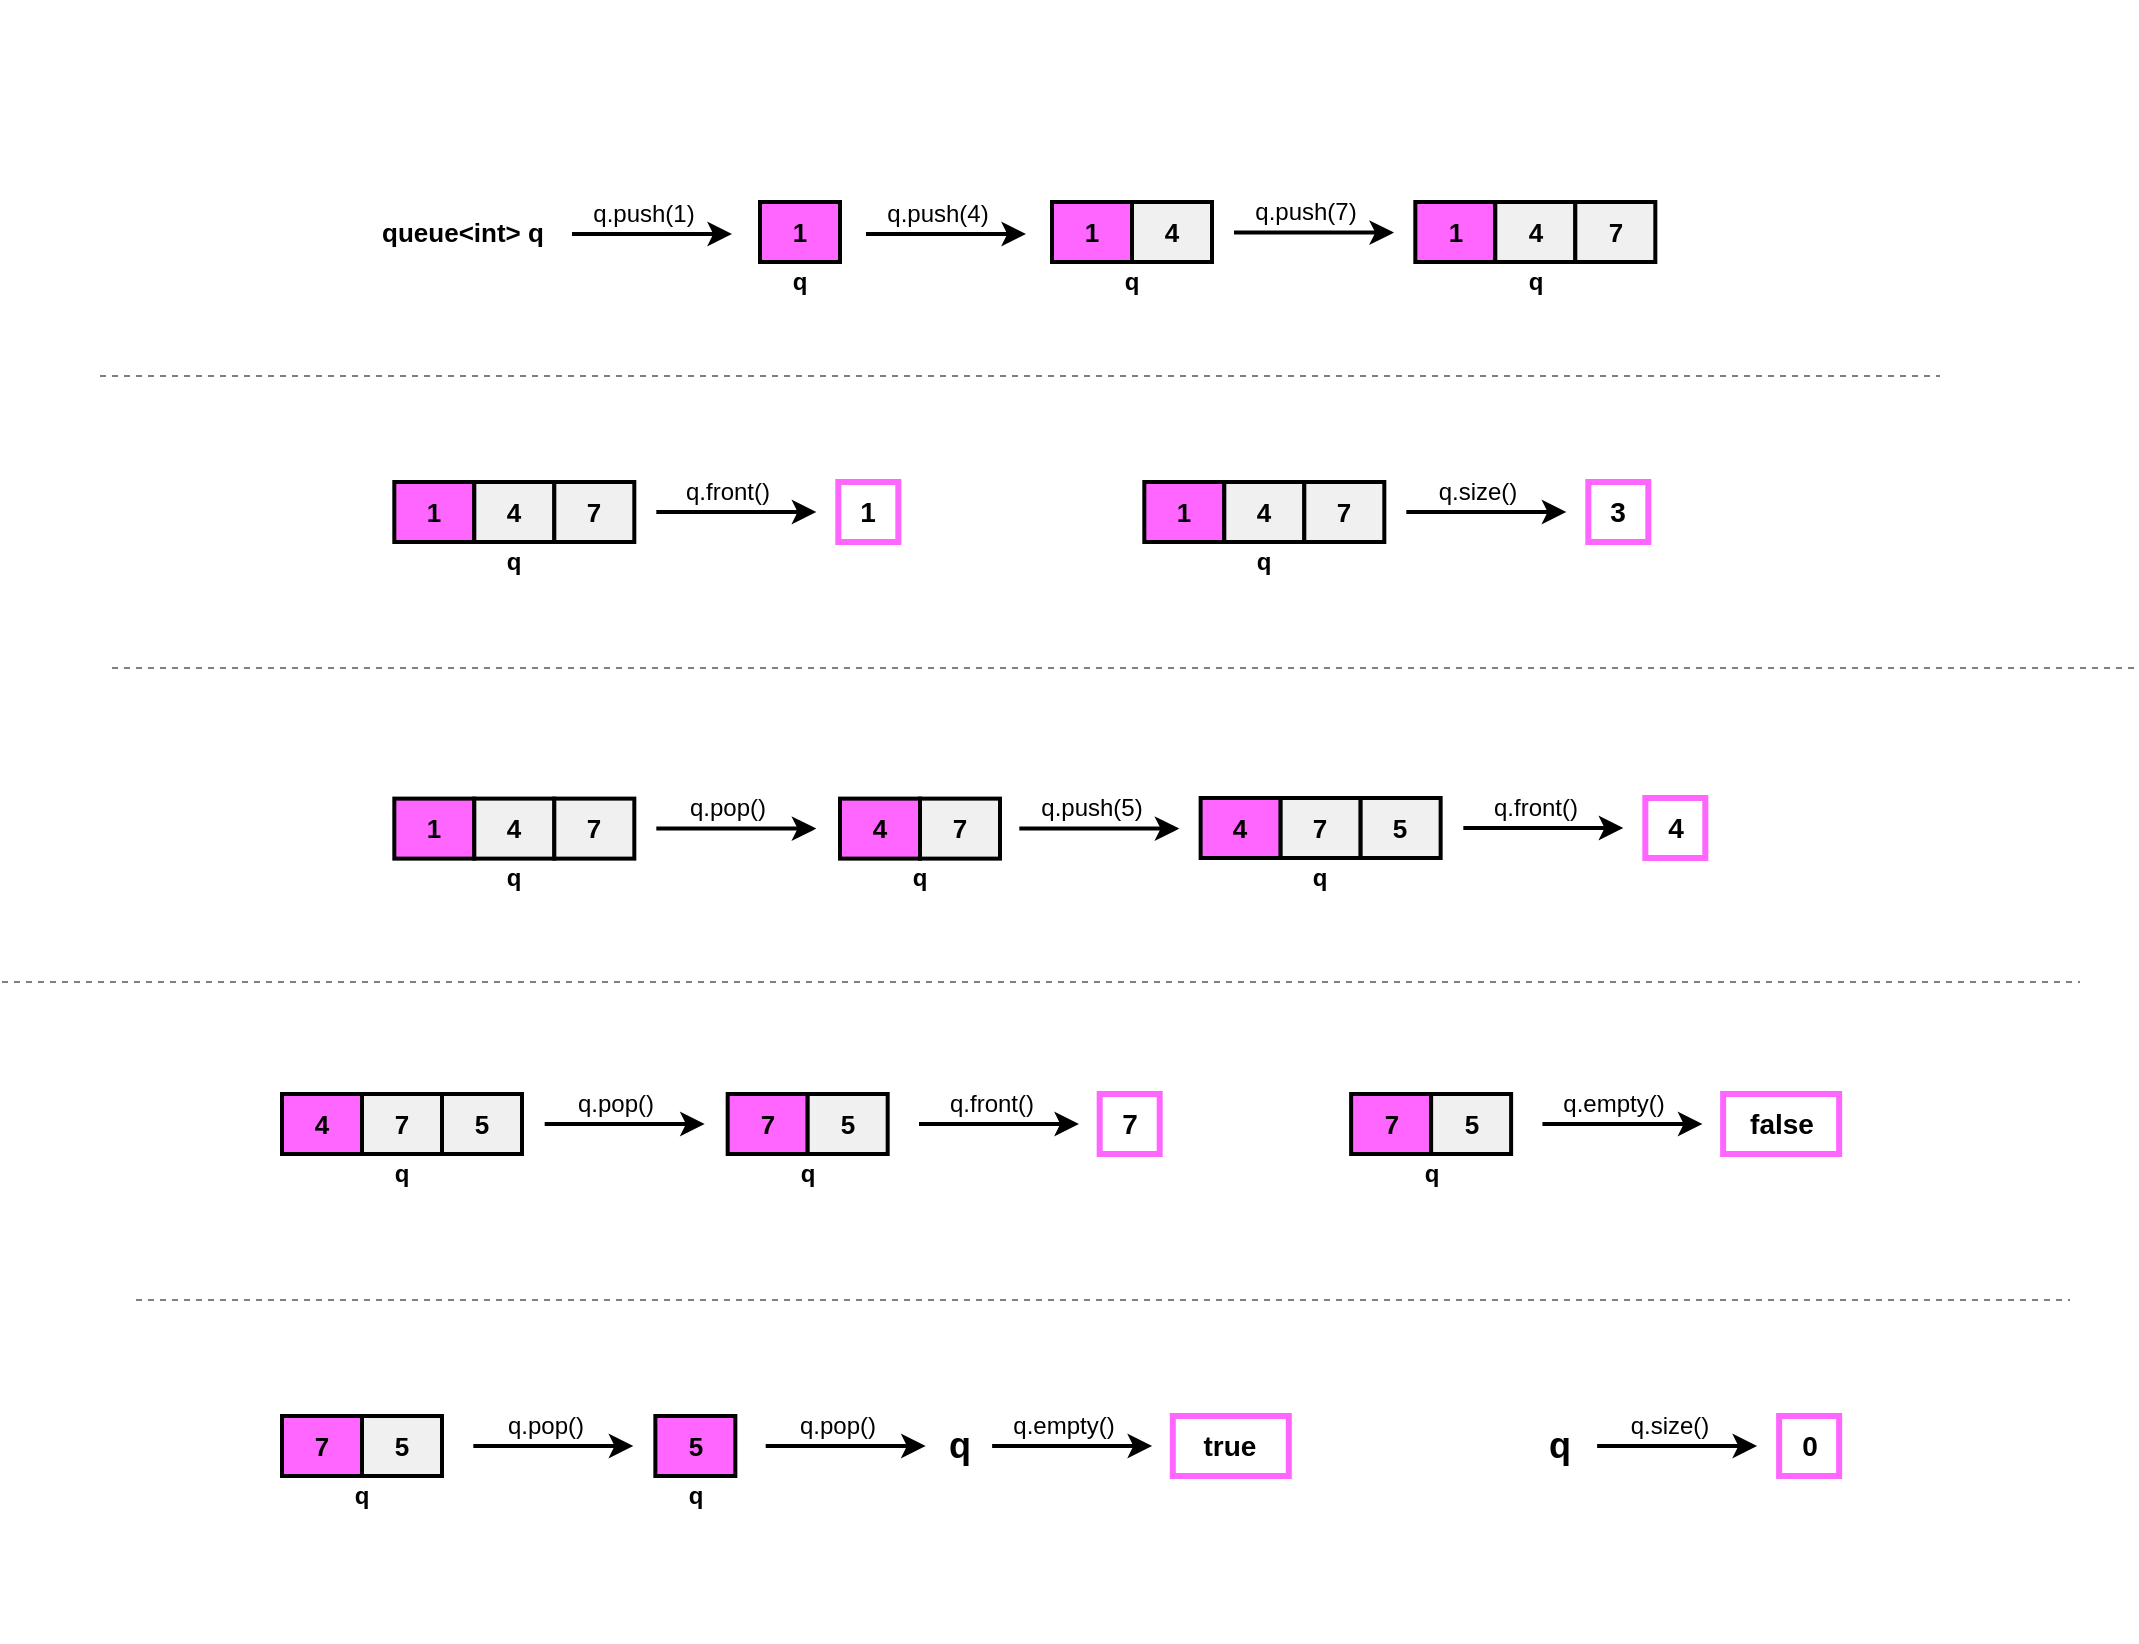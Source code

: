 <mxfile>
    <diagram id="02y2h3POwJTISqj1grG6" name="Page-1">
        <mxGraphModel dx="1961" dy="988" grid="0" gridSize="10" guides="1" tooltips="1" connect="1" arrows="1" fold="1" page="1" pageScale="1" pageWidth="850" pageHeight="1100" background="#ffffff" math="0" shadow="0">
            <root>
                <mxCell id="0"/>
                <mxCell id="1" parent="0"/>
                <mxCell id="82" value="" style="endArrow=classic;html=1;strokeColor=#000000;fontColor=#000000;strokeWidth=2;" edge="1" parent="1">
                    <mxGeometry width="50" height="50" relative="1" as="geometry">
                        <mxPoint x="165.0" y="200" as="sourcePoint"/>
                        <mxPoint x="245.0" y="200" as="targetPoint"/>
                    </mxGeometry>
                </mxCell>
                <mxCell id="83" value="q.push(1)" style="text;html=1;strokeColor=none;fillColor=none;align=center;verticalAlign=middle;whiteSpace=wrap;rounded=0;fontColor=#000000;fontStyle=0" vertex="1" parent="1">
                    <mxGeometry x="171" y="180" width="60" height="20" as="geometry"/>
                </mxCell>
                <mxCell id="87" value="" style="endArrow=classic;html=1;strokeColor=#000000;fontColor=#000000;strokeWidth=2;" edge="1" parent="1">
                    <mxGeometry width="50" height="50" relative="1" as="geometry">
                        <mxPoint x="312.0" y="200" as="sourcePoint"/>
                        <mxPoint x="392.0" y="200" as="targetPoint"/>
                    </mxGeometry>
                </mxCell>
                <mxCell id="88" value="q.push(4)" style="text;html=1;strokeColor=none;fillColor=none;align=center;verticalAlign=middle;whiteSpace=wrap;rounded=0;fontColor=#000000;" vertex="1" parent="1">
                    <mxGeometry x="318" y="180" width="60" height="20" as="geometry"/>
                </mxCell>
                <mxCell id="128" value="queue&amp;lt;int&amp;gt; q" style="text;html=1;strokeColor=none;fillColor=none;align=center;verticalAlign=middle;whiteSpace=wrap;rounded=0;fontColor=#000000;fontStyle=1;fontSize=13;" vertex="1" parent="1">
                    <mxGeometry x="60" y="189" width="101" height="20" as="geometry"/>
                </mxCell>
                <mxCell id="130" value="1" style="text;html=1;strokeColor=#FF66FF;fillColor=none;align=center;verticalAlign=middle;whiteSpace=wrap;rounded=0;fontColor=#000000;fontStyle=1;fontSize=14;labelBorderColor=none;strokeWidth=3;" vertex="1" parent="1">
                    <mxGeometry x="298.16" y="324" width="30" height="30" as="geometry"/>
                </mxCell>
                <mxCell id="181" value="q" style="text;html=1;strokeColor=none;fillColor=none;align=center;verticalAlign=middle;whiteSpace=wrap;rounded=0;fontColor=#000000;fontStyle=1;fontSize=12;labelBorderColor=none;strokeWidth=3;" vertex="1" parent="1">
                    <mxGeometry x="264" y="214" width="30" height="20" as="geometry"/>
                </mxCell>
                <mxCell id="192" value="" style="endArrow=none;dashed=1;html=1;fontSize=12;fontColor=#66FFFF;strokeColor=#808080;" edge="1" parent="1">
                    <mxGeometry width="50" height="50" relative="1" as="geometry">
                        <mxPoint x="-71" y="271" as="sourcePoint"/>
                        <mxPoint x="849.0" y="271" as="targetPoint"/>
                    </mxGeometry>
                </mxCell>
                <mxCell id="193" value="" style="endArrow=none;dashed=1;html=1;fontSize=12;fontColor=#66FFFF;strokeColor=#808080;" edge="1" parent="1">
                    <mxGeometry width="50" height="50" relative="1" as="geometry">
                        <mxPoint x="-65" y="417" as="sourcePoint"/>
                        <mxPoint x="946" y="417" as="targetPoint"/>
                    </mxGeometry>
                </mxCell>
                <mxCell id="194" value="" style="endArrow=none;dashed=1;html=1;fontSize=12;fontColor=#66FFFF;strokeColor=#808080;" edge="1" parent="1">
                    <mxGeometry width="50" height="50" relative="1" as="geometry">
                        <mxPoint x="-120" y="574" as="sourcePoint"/>
                        <mxPoint x="919" y="574" as="targetPoint"/>
                    </mxGeometry>
                </mxCell>
                <mxCell id="195" value="&lt;font color=&quot;#ffffff&quot;&gt;s.top()&lt;/font&gt;" style="text;html=1;strokeColor=none;fillColor=none;align=center;verticalAlign=middle;whiteSpace=wrap;rounded=0;fontColor=#000000;" vertex="1" parent="1">
                    <mxGeometry x="556" y="83" width="60" height="20" as="geometry"/>
                </mxCell>
                <mxCell id="197" value="1" style="rounded=0;whiteSpace=wrap;html=1;fillColor=#FF66FF;strokeColor=#000000;fontStyle=1;fontSize=13;fontColor=#000000;strokeWidth=2;" vertex="1" parent="1">
                    <mxGeometry x="259" y="184" width="40" height="30" as="geometry"/>
                </mxCell>
                <mxCell id="198" value="1" style="rounded=0;whiteSpace=wrap;html=1;fillColor=#FF66FF;strokeColor=#000000;fontStyle=1;fontSize=13;fontColor=#000000;strokeWidth=2;" vertex="1" parent="1">
                    <mxGeometry x="405" y="184" width="40" height="30" as="geometry"/>
                </mxCell>
                <mxCell id="199" value="4" style="rounded=0;whiteSpace=wrap;html=1;fillColor=#F0F0F0;strokeColor=#000000;fontStyle=1;fontSize=13;fontColor=#000000;strokeWidth=2;" vertex="1" parent="1">
                    <mxGeometry x="445" y="184" width="40" height="30" as="geometry"/>
                </mxCell>
                <mxCell id="200" value="q" style="text;html=1;strokeColor=none;fillColor=none;align=center;verticalAlign=middle;whiteSpace=wrap;rounded=0;fontColor=#000000;fontStyle=1;fontSize=12;labelBorderColor=none;strokeWidth=3;" vertex="1" parent="1">
                    <mxGeometry x="430.28" y="214" width="30" height="20" as="geometry"/>
                </mxCell>
                <mxCell id="201" value="1" style="rounded=0;whiteSpace=wrap;html=1;fillColor=#FF66FF;strokeColor=#000000;fontStyle=1;fontSize=13;fontColor=#000000;strokeWidth=2;" vertex="1" parent="1">
                    <mxGeometry x="586.66" y="184" width="40" height="30" as="geometry"/>
                </mxCell>
                <mxCell id="202" value="4" style="rounded=0;whiteSpace=wrap;html=1;fillColor=#F0F0F0;strokeColor=#000000;fontStyle=1;fontSize=13;fontColor=#000000;strokeWidth=2;" vertex="1" parent="1">
                    <mxGeometry x="626.66" y="184" width="40" height="30" as="geometry"/>
                </mxCell>
                <mxCell id="203" value="q" style="text;html=1;strokeColor=none;fillColor=none;align=center;verticalAlign=middle;whiteSpace=wrap;rounded=0;fontColor=#000000;fontStyle=1;fontSize=12;labelBorderColor=none;strokeWidth=3;" vertex="1" parent="1">
                    <mxGeometry x="631.66" y="214" width="30" height="20" as="geometry"/>
                </mxCell>
                <mxCell id="204" value="" style="endArrow=classic;html=1;strokeColor=#000000;fontColor=#000000;strokeWidth=2;" edge="1" parent="1">
                    <mxGeometry width="50" height="50" relative="1" as="geometry">
                        <mxPoint x="496.0" y="199.31" as="sourcePoint"/>
                        <mxPoint x="576.0" y="199.31" as="targetPoint"/>
                    </mxGeometry>
                </mxCell>
                <mxCell id="205" value="q.push(7)" style="text;html=1;strokeColor=none;fillColor=none;align=center;verticalAlign=middle;whiteSpace=wrap;rounded=0;fontColor=#000000;" vertex="1" parent="1">
                    <mxGeometry x="502" y="179.31" width="60" height="20" as="geometry"/>
                </mxCell>
                <mxCell id="208" value="7" style="rounded=0;whiteSpace=wrap;html=1;fillColor=#F0F0F0;strokeColor=#000000;fontStyle=1;fontSize=13;fontColor=#000000;strokeWidth=2;" vertex="1" parent="1">
                    <mxGeometry x="666.66" y="184" width="40" height="30" as="geometry"/>
                </mxCell>
                <mxCell id="210" value="1" style="rounded=0;whiteSpace=wrap;html=1;fillColor=#FF66FF;strokeColor=#000000;fontStyle=1;fontSize=13;fontColor=#000000;strokeWidth=2;" vertex="1" parent="1">
                    <mxGeometry x="76.16" y="324" width="40" height="30" as="geometry"/>
                </mxCell>
                <mxCell id="211" value="4" style="rounded=0;whiteSpace=wrap;html=1;fillColor=#F0F0F0;strokeColor=#000000;fontStyle=1;fontSize=13;fontColor=#000000;strokeWidth=2;" vertex="1" parent="1">
                    <mxGeometry x="116.16" y="324" width="40" height="30" as="geometry"/>
                </mxCell>
                <mxCell id="212" value="q" style="text;html=1;strokeColor=none;fillColor=none;align=center;verticalAlign=middle;whiteSpace=wrap;rounded=0;fontColor=#000000;fontStyle=1;fontSize=12;labelBorderColor=none;strokeWidth=3;" vertex="1" parent="1">
                    <mxGeometry x="121.16" y="354" width="30" height="20" as="geometry"/>
                </mxCell>
                <mxCell id="213" value="7" style="rounded=0;whiteSpace=wrap;html=1;fillColor=#F0F0F0;strokeColor=#000000;fontStyle=1;fontSize=13;fontColor=#000000;strokeWidth=2;" vertex="1" parent="1">
                    <mxGeometry x="156.16" y="324" width="40" height="30" as="geometry"/>
                </mxCell>
                <mxCell id="214" value="" style="endArrow=classic;html=1;strokeColor=#000000;fontColor=#000000;strokeWidth=2;" edge="1" parent="1">
                    <mxGeometry width="50" height="50" relative="1" as="geometry">
                        <mxPoint x="207.16" y="339" as="sourcePoint"/>
                        <mxPoint x="287.16" y="339" as="targetPoint"/>
                    </mxGeometry>
                </mxCell>
                <mxCell id="215" value="q.front()" style="text;html=1;strokeColor=none;fillColor=none;align=center;verticalAlign=middle;whiteSpace=wrap;rounded=0;fontColor=#000000;fontStyle=0" vertex="1" parent="1">
                    <mxGeometry x="213.16" y="319" width="60" height="20" as="geometry"/>
                </mxCell>
                <mxCell id="216" value="3" style="text;html=1;strokeColor=#FF66FF;fillColor=none;align=center;verticalAlign=middle;whiteSpace=wrap;rounded=0;fontColor=#000000;fontStyle=1;fontSize=14;labelBorderColor=none;strokeWidth=3;" vertex="1" parent="1">
                    <mxGeometry x="673.16" y="324" width="30" height="30" as="geometry"/>
                </mxCell>
                <mxCell id="217" value="1" style="rounded=0;whiteSpace=wrap;html=1;fillColor=#FF66FF;strokeColor=#000000;fontStyle=1;fontSize=13;fontColor=#000000;strokeWidth=2;" vertex="1" parent="1">
                    <mxGeometry x="451.16" y="324" width="40" height="30" as="geometry"/>
                </mxCell>
                <mxCell id="218" value="4" style="rounded=0;whiteSpace=wrap;html=1;fillColor=#F0F0F0;strokeColor=#000000;fontStyle=1;fontSize=13;fontColor=#000000;strokeWidth=2;" vertex="1" parent="1">
                    <mxGeometry x="491.16" y="324" width="40" height="30" as="geometry"/>
                </mxCell>
                <mxCell id="219" value="q" style="text;html=1;strokeColor=none;fillColor=none;align=center;verticalAlign=middle;whiteSpace=wrap;rounded=0;fontColor=#000000;fontStyle=1;fontSize=12;labelBorderColor=none;strokeWidth=3;" vertex="1" parent="1">
                    <mxGeometry x="496.16" y="354" width="30" height="20" as="geometry"/>
                </mxCell>
                <mxCell id="220" value="7" style="rounded=0;whiteSpace=wrap;html=1;fillColor=#F0F0F0;strokeColor=#000000;fontStyle=1;fontSize=13;fontColor=#000000;strokeWidth=2;" vertex="1" parent="1">
                    <mxGeometry x="531.16" y="324" width="40" height="30" as="geometry"/>
                </mxCell>
                <mxCell id="221" value="" style="endArrow=classic;html=1;strokeColor=#000000;fontColor=#000000;strokeWidth=2;" edge="1" parent="1">
                    <mxGeometry width="50" height="50" relative="1" as="geometry">
                        <mxPoint x="582.16" y="339" as="sourcePoint"/>
                        <mxPoint x="662.16" y="339" as="targetPoint"/>
                    </mxGeometry>
                </mxCell>
                <mxCell id="222" value="q.size()" style="text;html=1;strokeColor=none;fillColor=none;align=center;verticalAlign=middle;whiteSpace=wrap;rounded=0;fontColor=#000000;fontStyle=0" vertex="1" parent="1">
                    <mxGeometry x="588.16" y="319" width="60" height="20" as="geometry"/>
                </mxCell>
                <mxCell id="223" value="1" style="rounded=0;whiteSpace=wrap;html=1;fillColor=#FF66FF;strokeColor=#000000;fontStyle=1;fontSize=13;fontColor=#000000;strokeWidth=2;" vertex="1" parent="1">
                    <mxGeometry x="76.16" y="482.31" width="40" height="30" as="geometry"/>
                </mxCell>
                <mxCell id="224" value="4" style="rounded=0;whiteSpace=wrap;html=1;fillColor=#F0F0F0;strokeColor=#000000;fontStyle=1;fontSize=13;fontColor=#000000;strokeWidth=2;" vertex="1" parent="1">
                    <mxGeometry x="116.16" y="482.31" width="40" height="30" as="geometry"/>
                </mxCell>
                <mxCell id="225" value="q" style="text;html=1;strokeColor=none;fillColor=none;align=center;verticalAlign=middle;whiteSpace=wrap;rounded=0;fontColor=#000000;fontStyle=1;fontSize=12;labelBorderColor=none;strokeWidth=3;" vertex="1" parent="1">
                    <mxGeometry x="121.16" y="512.31" width="30" height="20" as="geometry"/>
                </mxCell>
                <mxCell id="226" value="7" style="rounded=0;whiteSpace=wrap;html=1;fillColor=#F0F0F0;strokeColor=#000000;fontStyle=1;fontSize=13;fontColor=#000000;strokeWidth=2;" vertex="1" parent="1">
                    <mxGeometry x="156.16" y="482.31" width="40" height="30" as="geometry"/>
                </mxCell>
                <mxCell id="227" value="" style="endArrow=classic;html=1;strokeColor=#000000;fontColor=#000000;strokeWidth=2;" edge="1" parent="1">
                    <mxGeometry width="50" height="50" relative="1" as="geometry">
                        <mxPoint x="207.16" y="497.31" as="sourcePoint"/>
                        <mxPoint x="287.16" y="497.31" as="targetPoint"/>
                    </mxGeometry>
                </mxCell>
                <mxCell id="228" value="q.pop()" style="text;html=1;strokeColor=none;fillColor=none;align=center;verticalAlign=middle;whiteSpace=wrap;rounded=0;fontColor=#000000;fontStyle=0" vertex="1" parent="1">
                    <mxGeometry x="213.16" y="477.31" width="60" height="20" as="geometry"/>
                </mxCell>
                <mxCell id="229" value="4" style="rounded=0;whiteSpace=wrap;html=1;fillColor=#FF66FF;strokeColor=#000000;fontStyle=1;fontSize=13;fontColor=#000000;strokeWidth=2;" vertex="1" parent="1">
                    <mxGeometry x="299" y="482.31" width="40" height="30" as="geometry"/>
                </mxCell>
                <mxCell id="230" value="7" style="rounded=0;whiteSpace=wrap;html=1;fillColor=#F0F0F0;strokeColor=#000000;fontStyle=1;fontSize=13;fontColor=#000000;strokeWidth=2;" vertex="1" parent="1">
                    <mxGeometry x="339" y="482.31" width="40" height="30" as="geometry"/>
                </mxCell>
                <mxCell id="231" value="q" style="text;html=1;strokeColor=none;fillColor=none;align=center;verticalAlign=middle;whiteSpace=wrap;rounded=0;fontColor=#000000;fontStyle=1;fontSize=12;labelBorderColor=none;strokeWidth=3;" vertex="1" parent="1">
                    <mxGeometry x="324" y="512.31" width="30" height="20" as="geometry"/>
                </mxCell>
                <mxCell id="233" value="4" style="rounded=0;whiteSpace=wrap;html=1;fillColor=#FF66FF;strokeColor=#000000;fontStyle=1;fontSize=13;fontColor=#000000;strokeWidth=2;" vertex="1" parent="1">
                    <mxGeometry x="479.32" y="482" width="40" height="30" as="geometry"/>
                </mxCell>
                <mxCell id="234" value="7" style="rounded=0;whiteSpace=wrap;html=1;fillColor=#F0F0F0;strokeColor=#000000;fontStyle=1;fontSize=13;fontColor=#000000;strokeWidth=2;" vertex="1" parent="1">
                    <mxGeometry x="519.32" y="482" width="40" height="30" as="geometry"/>
                </mxCell>
                <mxCell id="235" value="q" style="text;html=1;strokeColor=none;fillColor=none;align=center;verticalAlign=middle;whiteSpace=wrap;rounded=0;fontColor=#000000;fontStyle=1;fontSize=12;labelBorderColor=none;strokeWidth=3;" vertex="1" parent="1">
                    <mxGeometry x="524.32" y="512" width="30" height="20" as="geometry"/>
                </mxCell>
                <mxCell id="236" value="" style="endArrow=classic;html=1;strokeColor=#000000;fontColor=#000000;strokeWidth=2;" edge="1" parent="1">
                    <mxGeometry width="50" height="50" relative="1" as="geometry">
                        <mxPoint x="388.66" y="497.31" as="sourcePoint"/>
                        <mxPoint x="468.66" y="497.31" as="targetPoint"/>
                    </mxGeometry>
                </mxCell>
                <mxCell id="237" value="q.push(5)" style="text;html=1;strokeColor=none;fillColor=none;align=center;verticalAlign=middle;whiteSpace=wrap;rounded=0;fontColor=#000000;" vertex="1" parent="1">
                    <mxGeometry x="394.66" y="477.31" width="60" height="20" as="geometry"/>
                </mxCell>
                <mxCell id="238" value="5" style="rounded=0;whiteSpace=wrap;html=1;fillColor=#F0F0F0;strokeColor=#000000;fontStyle=1;fontSize=13;fontColor=#000000;strokeWidth=2;" vertex="1" parent="1">
                    <mxGeometry x="559.32" y="482" width="40" height="30" as="geometry"/>
                </mxCell>
                <mxCell id="239" value="4" style="text;html=1;strokeColor=#FF66FF;fillColor=none;align=center;verticalAlign=middle;whiteSpace=wrap;rounded=0;fontColor=#000000;fontStyle=1;fontSize=14;labelBorderColor=none;strokeWidth=3;" vertex="1" parent="1">
                    <mxGeometry x="701.66" y="482" width="30" height="30" as="geometry"/>
                </mxCell>
                <mxCell id="240" value="" style="endArrow=classic;html=1;strokeColor=#000000;fontColor=#000000;strokeWidth=2;" edge="1" parent="1">
                    <mxGeometry width="50" height="50" relative="1" as="geometry">
                        <mxPoint x="610.66" y="497" as="sourcePoint"/>
                        <mxPoint x="690.66" y="497" as="targetPoint"/>
                    </mxGeometry>
                </mxCell>
                <mxCell id="241" value="q.front()" style="text;html=1;strokeColor=none;fillColor=none;align=center;verticalAlign=middle;whiteSpace=wrap;rounded=0;fontColor=#000000;fontStyle=0" vertex="1" parent="1">
                    <mxGeometry x="616.66" y="477" width="60" height="20" as="geometry"/>
                </mxCell>
                <mxCell id="242" value="4" style="rounded=0;whiteSpace=wrap;html=1;fillColor=#FF66FF;strokeColor=#000000;fontStyle=1;fontSize=13;fontColor=#000000;strokeWidth=2;" vertex="1" parent="1">
                    <mxGeometry x="20.0" y="630" width="40" height="30" as="geometry"/>
                </mxCell>
                <mxCell id="243" value="7" style="rounded=0;whiteSpace=wrap;html=1;fillColor=#F0F0F0;strokeColor=#000000;fontStyle=1;fontSize=13;fontColor=#000000;strokeWidth=2;" vertex="1" parent="1">
                    <mxGeometry x="60.0" y="630" width="40" height="30" as="geometry"/>
                </mxCell>
                <mxCell id="244" value="q" style="text;html=1;strokeColor=none;fillColor=none;align=center;verticalAlign=middle;whiteSpace=wrap;rounded=0;fontColor=#000000;fontStyle=1;fontSize=12;labelBorderColor=none;strokeWidth=3;" vertex="1" parent="1">
                    <mxGeometry x="65.0" y="660" width="30" height="20" as="geometry"/>
                </mxCell>
                <mxCell id="245" value="5" style="rounded=0;whiteSpace=wrap;html=1;fillColor=#F0F0F0;strokeColor=#000000;fontStyle=1;fontSize=13;fontColor=#000000;strokeWidth=2;" vertex="1" parent="1">
                    <mxGeometry x="100.0" y="630" width="40" height="30" as="geometry"/>
                </mxCell>
                <mxCell id="247" value="" style="endArrow=classic;html=1;strokeColor=#000000;fontColor=#000000;strokeWidth=2;" edge="1" parent="1">
                    <mxGeometry width="50" height="50" relative="1" as="geometry">
                        <mxPoint x="151.34" y="645" as="sourcePoint"/>
                        <mxPoint x="231.34" y="645" as="targetPoint"/>
                    </mxGeometry>
                </mxCell>
                <mxCell id="248" value="q.pop()" style="text;html=1;strokeColor=none;fillColor=none;align=center;verticalAlign=middle;whiteSpace=wrap;rounded=0;fontColor=#000000;fontStyle=0" vertex="1" parent="1">
                    <mxGeometry x="157.34" y="625" width="60" height="20" as="geometry"/>
                </mxCell>
                <mxCell id="249" value="7" style="rounded=0;whiteSpace=wrap;html=1;fillColor=#FF66FF;strokeColor=#000000;fontStyle=1;fontSize=13;fontColor=#000000;strokeWidth=2;" vertex="1" parent="1">
                    <mxGeometry x="242.84" y="630" width="40" height="30" as="geometry"/>
                </mxCell>
                <mxCell id="250" value="5" style="rounded=0;whiteSpace=wrap;html=1;fillColor=#F0F0F0;strokeColor=#000000;fontStyle=1;fontSize=13;fontColor=#000000;strokeWidth=2;" vertex="1" parent="1">
                    <mxGeometry x="282.84" y="630" width="40" height="30" as="geometry"/>
                </mxCell>
                <mxCell id="251" value="q" style="text;html=1;strokeColor=none;fillColor=none;align=center;verticalAlign=middle;whiteSpace=wrap;rounded=0;fontColor=#000000;fontStyle=1;fontSize=12;labelBorderColor=none;strokeWidth=3;" vertex="1" parent="1">
                    <mxGeometry x="267.84" y="660" width="30" height="20" as="geometry"/>
                </mxCell>
                <mxCell id="252" value="" style="endArrow=classic;html=1;strokeColor=#000000;fontColor=#000000;strokeWidth=2;" edge="1" parent="1">
                    <mxGeometry width="50" height="50" relative="1" as="geometry">
                        <mxPoint x="338.5" y="645" as="sourcePoint"/>
                        <mxPoint x="418.5" y="645" as="targetPoint"/>
                    </mxGeometry>
                </mxCell>
                <mxCell id="253" value="q.front()" style="text;html=1;strokeColor=none;fillColor=none;align=center;verticalAlign=middle;whiteSpace=wrap;rounded=0;fontColor=#000000;fontStyle=0" vertex="1" parent="1">
                    <mxGeometry x="344.5" y="625" width="60" height="20" as="geometry"/>
                </mxCell>
                <mxCell id="254" value="7" style="text;html=1;strokeColor=#FF66FF;fillColor=none;align=center;verticalAlign=middle;whiteSpace=wrap;rounded=0;fontColor=#000000;fontStyle=1;fontSize=14;labelBorderColor=none;strokeWidth=3;" vertex="1" parent="1">
                    <mxGeometry x="428.84" y="630" width="30" height="30" as="geometry"/>
                </mxCell>
                <mxCell id="255" value="7" style="rounded=0;whiteSpace=wrap;html=1;fillColor=#FF66FF;strokeColor=#000000;fontStyle=1;fontSize=13;fontColor=#000000;strokeWidth=2;" vertex="1" parent="1">
                    <mxGeometry x="554.56" y="630" width="40" height="30" as="geometry"/>
                </mxCell>
                <mxCell id="256" value="5" style="rounded=0;whiteSpace=wrap;html=1;fillColor=#F0F0F0;strokeColor=#000000;fontStyle=1;fontSize=13;fontColor=#000000;strokeWidth=2;" vertex="1" parent="1">
                    <mxGeometry x="594.56" y="630" width="40" height="30" as="geometry"/>
                </mxCell>
                <mxCell id="257" value="q" style="text;html=1;strokeColor=none;fillColor=none;align=center;verticalAlign=middle;whiteSpace=wrap;rounded=0;fontColor=#000000;fontStyle=1;fontSize=12;labelBorderColor=none;strokeWidth=3;" vertex="1" parent="1">
                    <mxGeometry x="579.56" y="660" width="30" height="20" as="geometry"/>
                </mxCell>
                <mxCell id="258" value="" style="endArrow=classic;html=1;strokeColor=#000000;fontColor=#000000;strokeWidth=2;" edge="1" parent="1">
                    <mxGeometry width="50" height="50" relative="1" as="geometry">
                        <mxPoint x="650.22" y="645" as="sourcePoint"/>
                        <mxPoint x="730.22" y="645" as="targetPoint"/>
                    </mxGeometry>
                </mxCell>
                <mxCell id="259" value="q.empty()" style="text;html=1;strokeColor=none;fillColor=none;align=center;verticalAlign=middle;whiteSpace=wrap;rounded=0;fontColor=#000000;fontStyle=0" vertex="1" parent="1">
                    <mxGeometry x="656.22" y="625" width="60" height="20" as="geometry"/>
                </mxCell>
                <mxCell id="260" value="false" style="text;html=1;strokeColor=#FF66FF;fillColor=none;align=center;verticalAlign=middle;whiteSpace=wrap;rounded=0;fontColor=#000000;fontStyle=1;fontSize=14;labelBorderColor=none;strokeWidth=3;" vertex="1" parent="1">
                    <mxGeometry x="740.56" y="630" width="58" height="30" as="geometry"/>
                </mxCell>
                <mxCell id="261" value="" style="endArrow=none;dashed=1;html=1;fontSize=12;fontColor=#66FFFF;strokeColor=#808080;" edge="1" parent="1">
                    <mxGeometry width="50" height="50" relative="1" as="geometry">
                        <mxPoint x="-53" y="733" as="sourcePoint"/>
                        <mxPoint x="914" y="733" as="targetPoint"/>
                    </mxGeometry>
                </mxCell>
                <mxCell id="262" value="&lt;font color=&quot;#ffffff&quot;&gt;s.top()&lt;/font&gt;" style="text;html=1;strokeColor=none;fillColor=none;align=center;verticalAlign=middle;whiteSpace=wrap;rounded=0;fontColor=#000000;" vertex="1" parent="1">
                    <mxGeometry x="-60" y="635" width="60" height="20" as="geometry"/>
                </mxCell>
                <mxCell id="263" value="7" style="rounded=0;whiteSpace=wrap;html=1;fillColor=#FF66FF;strokeColor=#000000;fontStyle=1;fontSize=13;fontColor=#000000;strokeWidth=2;" vertex="1" parent="1">
                    <mxGeometry x="20.0" y="791" width="40" height="30" as="geometry"/>
                </mxCell>
                <mxCell id="264" value="5" style="rounded=0;whiteSpace=wrap;html=1;fillColor=#F0F0F0;strokeColor=#000000;fontStyle=1;fontSize=13;fontColor=#000000;strokeWidth=2;" vertex="1" parent="1">
                    <mxGeometry x="60.0" y="791" width="40" height="30" as="geometry"/>
                </mxCell>
                <mxCell id="265" value="q" style="text;html=1;strokeColor=none;fillColor=none;align=center;verticalAlign=middle;whiteSpace=wrap;rounded=0;fontColor=#000000;fontStyle=1;fontSize=12;labelBorderColor=none;strokeWidth=3;" vertex="1" parent="1">
                    <mxGeometry x="45.0" y="821" width="30" height="20" as="geometry"/>
                </mxCell>
                <mxCell id="266" value="" style="endArrow=classic;html=1;strokeColor=#000000;fontColor=#000000;strokeWidth=2;" edge="1" parent="1">
                    <mxGeometry width="50" height="50" relative="1" as="geometry">
                        <mxPoint x="115.66" y="806" as="sourcePoint"/>
                        <mxPoint x="195.66" y="806" as="targetPoint"/>
                    </mxGeometry>
                </mxCell>
                <mxCell id="267" value="q.pop()" style="text;html=1;strokeColor=none;fillColor=none;align=center;verticalAlign=middle;whiteSpace=wrap;rounded=0;fontColor=#000000;fontStyle=0" vertex="1" parent="1">
                    <mxGeometry x="121.66" y="786" width="60" height="20" as="geometry"/>
                </mxCell>
                <mxCell id="269" value="q" style="text;html=1;strokeColor=none;fillColor=none;align=center;verticalAlign=middle;whiteSpace=wrap;rounded=0;fontColor=#000000;fontStyle=1;fontSize=12;labelBorderColor=none;strokeWidth=3;" vertex="1" parent="1">
                    <mxGeometry x="211.68" y="821" width="30" height="20" as="geometry"/>
                </mxCell>
                <mxCell id="270" value="5" style="rounded=0;whiteSpace=wrap;html=1;fillColor=#FF66FF;strokeColor=#000000;fontStyle=1;fontSize=13;fontColor=#000000;strokeWidth=2;" vertex="1" parent="1">
                    <mxGeometry x="206.68" y="791" width="40" height="30" as="geometry"/>
                </mxCell>
                <mxCell id="271" value="" style="endArrow=classic;html=1;strokeColor=#000000;fontColor=#000000;strokeWidth=2;" edge="1" parent="1">
                    <mxGeometry width="50" height="50" relative="1" as="geometry">
                        <mxPoint x="261.84" y="806" as="sourcePoint"/>
                        <mxPoint x="341.84" y="806" as="targetPoint"/>
                    </mxGeometry>
                </mxCell>
                <mxCell id="272" value="q.pop()" style="text;html=1;strokeColor=none;fillColor=none;align=center;verticalAlign=middle;whiteSpace=wrap;rounded=0;fontColor=#000000;fontStyle=0" vertex="1" parent="1">
                    <mxGeometry x="267.84" y="786" width="60" height="20" as="geometry"/>
                </mxCell>
                <mxCell id="275" value="q" style="text;html=1;strokeColor=none;fillColor=none;align=center;verticalAlign=middle;whiteSpace=wrap;rounded=0;fontColor=#000000;fontStyle=1;fontSize=18;labelBorderColor=none;strokeWidth=3;" vertex="1" parent="1">
                    <mxGeometry x="344.12" y="791" width="30" height="30" as="geometry"/>
                </mxCell>
                <mxCell id="276" value="" style="endArrow=classic;html=1;strokeColor=#000000;fontColor=#000000;strokeWidth=2;" edge="1" parent="1">
                    <mxGeometry width="50" height="50" relative="1" as="geometry">
                        <mxPoint x="375.06" y="806" as="sourcePoint"/>
                        <mxPoint x="455.06" y="806" as="targetPoint"/>
                    </mxGeometry>
                </mxCell>
                <mxCell id="277" value="q.empty()" style="text;html=1;strokeColor=none;fillColor=none;align=center;verticalAlign=middle;whiteSpace=wrap;rounded=0;fontColor=#000000;fontStyle=0" vertex="1" parent="1">
                    <mxGeometry x="381.06" y="786" width="60" height="20" as="geometry"/>
                </mxCell>
                <mxCell id="278" value="true" style="text;html=1;strokeColor=#FF66FF;fillColor=none;align=center;verticalAlign=middle;whiteSpace=wrap;rounded=0;fontColor=#000000;fontStyle=1;fontSize=14;labelBorderColor=none;strokeWidth=3;" vertex="1" parent="1">
                    <mxGeometry x="465.4" y="791" width="58" height="30" as="geometry"/>
                </mxCell>
                <mxCell id="279" value="q" style="text;html=1;strokeColor=none;fillColor=none;align=center;verticalAlign=middle;whiteSpace=wrap;rounded=0;fontColor=#000000;fontStyle=1;fontSize=18;labelBorderColor=none;strokeWidth=3;" vertex="1" parent="1">
                    <mxGeometry x="643.56" y="791" width="30" height="30" as="geometry"/>
                </mxCell>
                <mxCell id="280" value="" style="endArrow=classic;html=1;strokeColor=#000000;fontColor=#000000;strokeWidth=2;" edge="1" parent="1">
                    <mxGeometry width="50" height="50" relative="1" as="geometry">
                        <mxPoint x="677.56" y="806.0" as="sourcePoint"/>
                        <mxPoint x="757.56" y="806.0" as="targetPoint"/>
                    </mxGeometry>
                </mxCell>
                <mxCell id="281" value="q.size()" style="text;html=1;strokeColor=none;fillColor=none;align=center;verticalAlign=middle;whiteSpace=wrap;rounded=0;fontColor=#000000;" vertex="1" parent="1">
                    <mxGeometry x="683.56" y="786" width="60" height="20" as="geometry"/>
                </mxCell>
                <mxCell id="282" value="0" style="text;html=1;strokeColor=#FF66FF;fillColor=none;align=center;verticalAlign=middle;whiteSpace=wrap;rounded=0;fontColor=#000000;fontStyle=1;fontSize=14;labelBorderColor=none;strokeWidth=3;" vertex="1" parent="1">
                    <mxGeometry x="768.56" y="791" width="30" height="30" as="geometry"/>
                </mxCell>
                <mxCell id="283" value="&lt;font color=&quot;#ffffff&quot;&gt;s.top()&lt;/font&gt;" style="text;html=1;strokeColor=none;fillColor=none;align=center;verticalAlign=middle;whiteSpace=wrap;rounded=0;fontColor=#000000;" vertex="1" parent="1">
                    <mxGeometry x="-66" y="796" width="60" height="20" as="geometry"/>
                </mxCell>
                <mxCell id="284" value="&lt;font color=&quot;#ffffff&quot;&gt;s.top()&lt;/font&gt;" style="text;html=1;strokeColor=none;fillColor=none;align=center;verticalAlign=middle;whiteSpace=wrap;rounded=0;fontColor=#000000;" vertex="1" parent="1">
                    <mxGeometry x="204" y="884" width="60" height="20" as="geometry"/>
                </mxCell>
                <mxCell id="285" value="&lt;font color=&quot;#ffffff&quot;&gt;s.top()&lt;/font&gt;" style="text;html=1;strokeColor=none;fillColor=none;align=center;verticalAlign=middle;whiteSpace=wrap;rounded=0;fontColor=#000000;" vertex="1" parent="1">
                    <mxGeometry x="842" y="796" width="60" height="20" as="geometry"/>
                </mxCell>
            </root>
        </mxGraphModel>
    </diagram>
</mxfile>